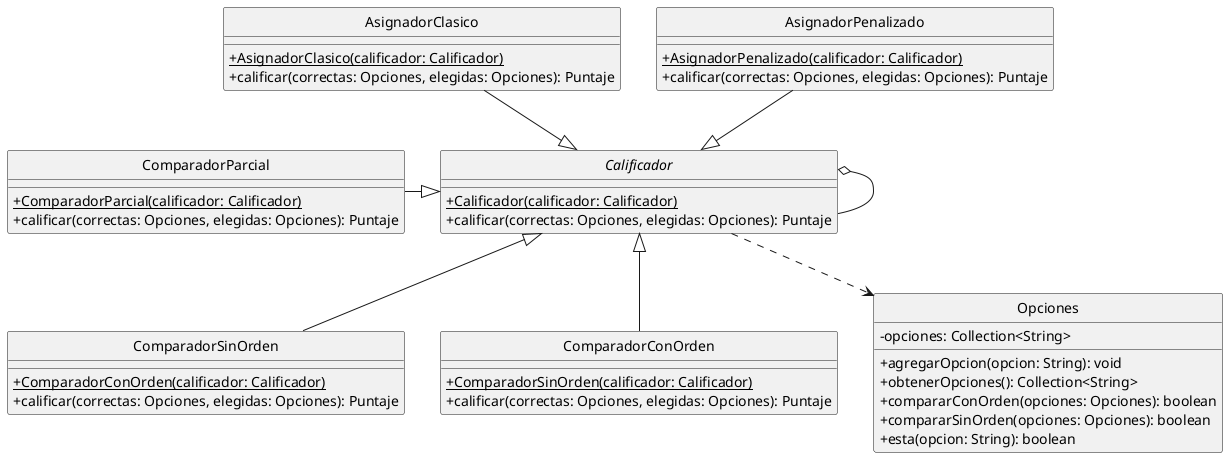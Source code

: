 @startuml
hide circle
skinparam classAttributeIconSize 0

'Clases
Abstract Calificador{
    +{static}Calificador(calificador: Calificador)
    +calificar(correctas: Opciones, elegidas: Opciones): Puntaje
}

Class ComparadorSinOrden{
    +{static}ComparadorConOrden(calificador: Calificador)
    +calificar(correctas: Opciones, elegidas: Opciones): Puntaje
}

Class ComparadorConOrden{
    +{static}ComparadorSinOrden(calificador: Calificador)
    +calificar(correctas: Opciones, elegidas: Opciones): Puntaje
}

Class ComparadorParcial{
    +{static}ComparadorParcial(calificador: Calificador)
    +calificar(correctas: Opciones, elegidas: Opciones): Puntaje
}

Class AsignadorClasico{
    +{static}AsignadorClasico(calificador: Calificador)
    +calificar(correctas: Opciones, elegidas: Opciones): Puntaje
}

Class AsignadorPenalizado{
    +{static}AsignadorPenalizado(calificador: Calificador)
    +calificar(correctas: Opciones, elegidas: Opciones): Puntaje
}

Class Opciones{
    -opciones: Collection<String>
    +agregarOpcion(opcion: String): void
    +obtenerOpciones(): Collection<String>
    +compararConOrden(opciones: Opciones): boolean
    +compararSinOrden(opciones: Opciones): boolean
    +esta(opcion: String): boolean
}

'Relaciones
Calificador ..> Opciones
Calificador o-- Calificador
ComparadorConOrden -up-|> Calificador
ComparadorSinOrden -up-|> Calificador
ComparadorParcial -right-|> Calificador
AsignadorClasico --|> Calificador
AsignadorPenalizado --|> Calificador

@enduml